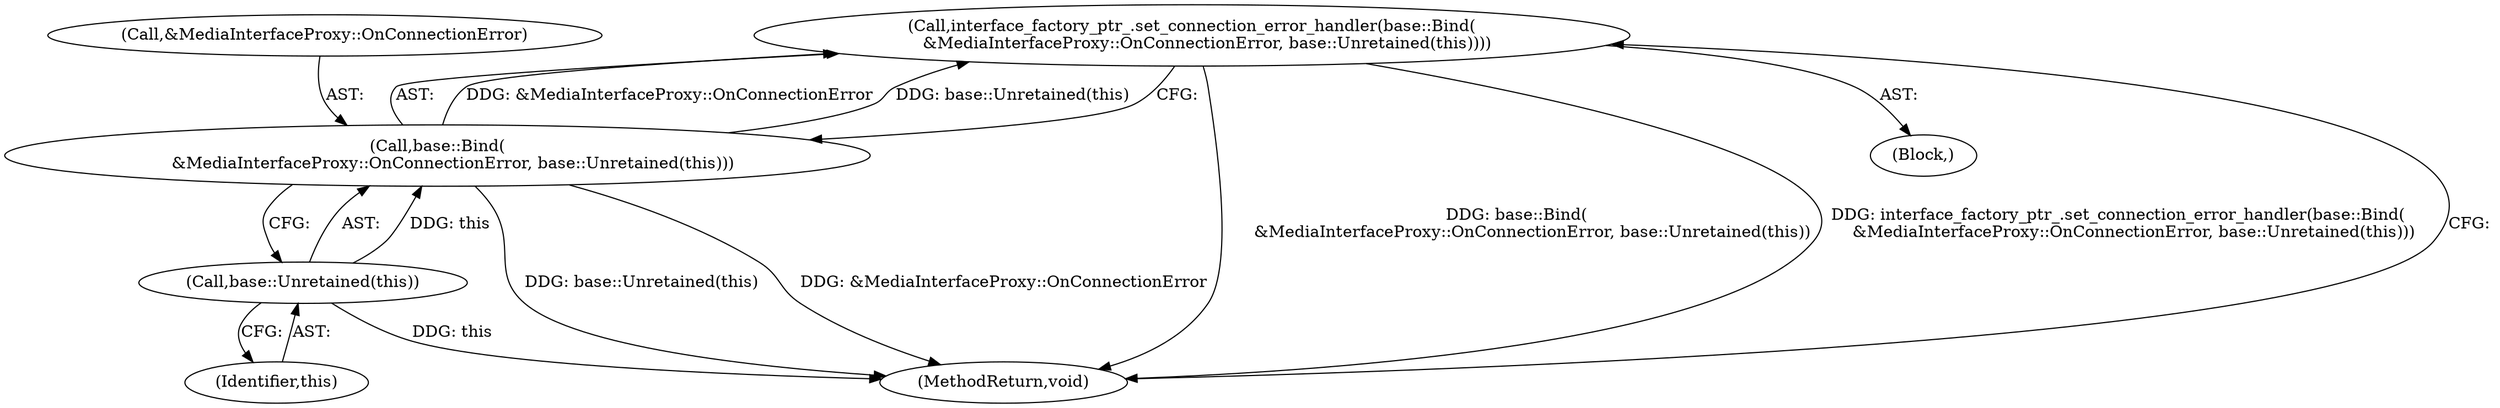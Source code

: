 digraph "0_Chrome_bc1f34b9be509f1404f0bb1ba1947614d5f0bcd1@API" {
"1000153" [label="(Call,interface_factory_ptr_.set_connection_error_handler(base::Bind(\n      &MediaInterfaceProxy::OnConnectionError, base::Unretained(this))))"];
"1000154" [label="(Call,base::Bind(\n      &MediaInterfaceProxy::OnConnectionError, base::Unretained(this)))"];
"1000157" [label="(Call,base::Unretained(this))"];
"1000153" [label="(Call,interface_factory_ptr_.set_connection_error_handler(base::Bind(\n      &MediaInterfaceProxy::OnConnectionError, base::Unretained(this))))"];
"1000159" [label="(MethodReturn,void)"];
"1000157" [label="(Call,base::Unretained(this))"];
"1000101" [label="(Block,)"];
"1000158" [label="(Identifier,this)"];
"1000154" [label="(Call,base::Bind(\n      &MediaInterfaceProxy::OnConnectionError, base::Unretained(this)))"];
"1000155" [label="(Call,&MediaInterfaceProxy::OnConnectionError)"];
"1000153" -> "1000101"  [label="AST: "];
"1000153" -> "1000154"  [label="CFG: "];
"1000154" -> "1000153"  [label="AST: "];
"1000159" -> "1000153"  [label="CFG: "];
"1000153" -> "1000159"  [label="DDG: base::Bind(\n      &MediaInterfaceProxy::OnConnectionError, base::Unretained(this))"];
"1000153" -> "1000159"  [label="DDG: interface_factory_ptr_.set_connection_error_handler(base::Bind(\n      &MediaInterfaceProxy::OnConnectionError, base::Unretained(this)))"];
"1000154" -> "1000153"  [label="DDG: &MediaInterfaceProxy::OnConnectionError"];
"1000154" -> "1000153"  [label="DDG: base::Unretained(this)"];
"1000154" -> "1000157"  [label="CFG: "];
"1000155" -> "1000154"  [label="AST: "];
"1000157" -> "1000154"  [label="AST: "];
"1000154" -> "1000159"  [label="DDG: base::Unretained(this)"];
"1000154" -> "1000159"  [label="DDG: &MediaInterfaceProxy::OnConnectionError"];
"1000157" -> "1000154"  [label="DDG: this"];
"1000157" -> "1000158"  [label="CFG: "];
"1000158" -> "1000157"  [label="AST: "];
"1000157" -> "1000159"  [label="DDG: this"];
}
